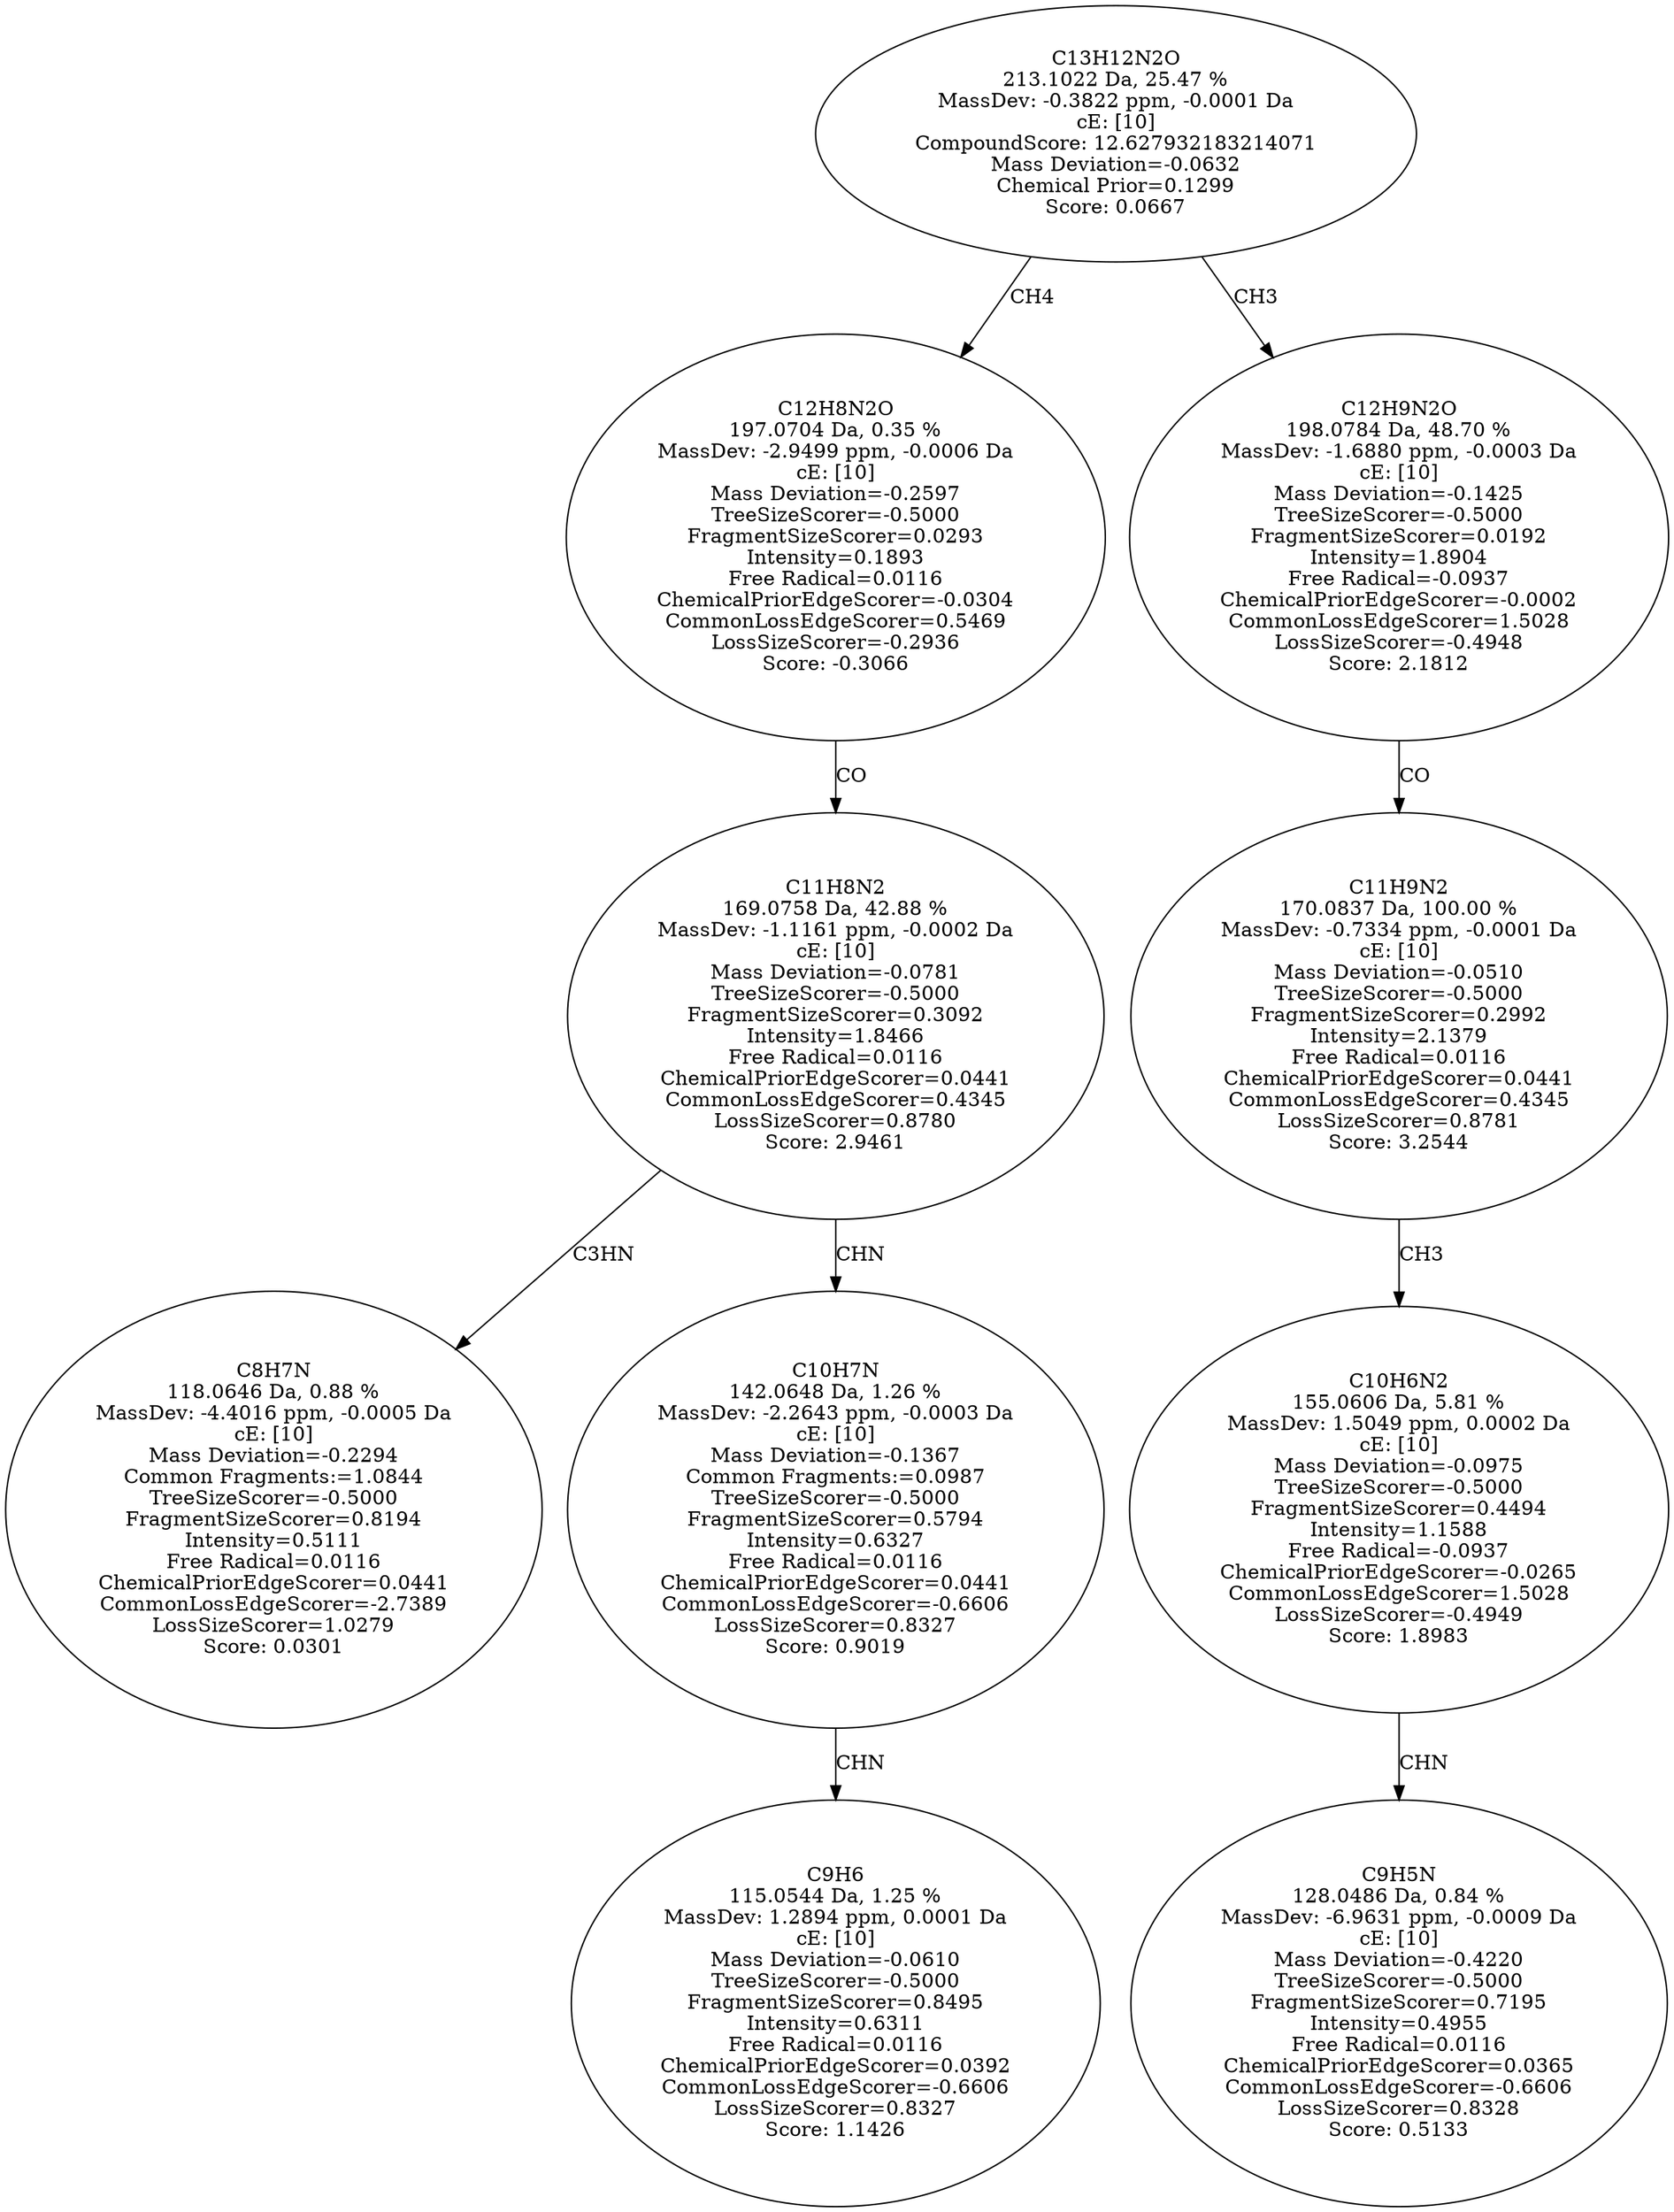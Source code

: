 strict digraph {
v1 [label="C8H7N\n118.0646 Da, 0.88 %\nMassDev: -4.4016 ppm, -0.0005 Da\ncE: [10]\nMass Deviation=-0.2294\nCommon Fragments:=1.0844\nTreeSizeScorer=-0.5000\nFragmentSizeScorer=0.8194\nIntensity=0.5111\nFree Radical=0.0116\nChemicalPriorEdgeScorer=0.0441\nCommonLossEdgeScorer=-2.7389\nLossSizeScorer=1.0279\nScore: 0.0301"];
v2 [label="C9H6\n115.0544 Da, 1.25 %\nMassDev: 1.2894 ppm, 0.0001 Da\ncE: [10]\nMass Deviation=-0.0610\nTreeSizeScorer=-0.5000\nFragmentSizeScorer=0.8495\nIntensity=0.6311\nFree Radical=0.0116\nChemicalPriorEdgeScorer=0.0392\nCommonLossEdgeScorer=-0.6606\nLossSizeScorer=0.8327\nScore: 1.1426"];
v3 [label="C10H7N\n142.0648 Da, 1.26 %\nMassDev: -2.2643 ppm, -0.0003 Da\ncE: [10]\nMass Deviation=-0.1367\nCommon Fragments:=0.0987\nTreeSizeScorer=-0.5000\nFragmentSizeScorer=0.5794\nIntensity=0.6327\nFree Radical=0.0116\nChemicalPriorEdgeScorer=0.0441\nCommonLossEdgeScorer=-0.6606\nLossSizeScorer=0.8327\nScore: 0.9019"];
v4 [label="C11H8N2\n169.0758 Da, 42.88 %\nMassDev: -1.1161 ppm, -0.0002 Da\ncE: [10]\nMass Deviation=-0.0781\nTreeSizeScorer=-0.5000\nFragmentSizeScorer=0.3092\nIntensity=1.8466\nFree Radical=0.0116\nChemicalPriorEdgeScorer=0.0441\nCommonLossEdgeScorer=0.4345\nLossSizeScorer=0.8780\nScore: 2.9461"];
v5 [label="C12H8N2O\n197.0704 Da, 0.35 %\nMassDev: -2.9499 ppm, -0.0006 Da\ncE: [10]\nMass Deviation=-0.2597\nTreeSizeScorer=-0.5000\nFragmentSizeScorer=0.0293\nIntensity=0.1893\nFree Radical=0.0116\nChemicalPriorEdgeScorer=-0.0304\nCommonLossEdgeScorer=0.5469\nLossSizeScorer=-0.2936\nScore: -0.3066"];
v6 [label="C9H5N\n128.0486 Da, 0.84 %\nMassDev: -6.9631 ppm, -0.0009 Da\ncE: [10]\nMass Deviation=-0.4220\nTreeSizeScorer=-0.5000\nFragmentSizeScorer=0.7195\nIntensity=0.4955\nFree Radical=0.0116\nChemicalPriorEdgeScorer=0.0365\nCommonLossEdgeScorer=-0.6606\nLossSizeScorer=0.8328\nScore: 0.5133"];
v7 [label="C10H6N2\n155.0606 Da, 5.81 %\nMassDev: 1.5049 ppm, 0.0002 Da\ncE: [10]\nMass Deviation=-0.0975\nTreeSizeScorer=-0.5000\nFragmentSizeScorer=0.4494\nIntensity=1.1588\nFree Radical=-0.0937\nChemicalPriorEdgeScorer=-0.0265\nCommonLossEdgeScorer=1.5028\nLossSizeScorer=-0.4949\nScore: 1.8983"];
v8 [label="C11H9N2\n170.0837 Da, 100.00 %\nMassDev: -0.7334 ppm, -0.0001 Da\ncE: [10]\nMass Deviation=-0.0510\nTreeSizeScorer=-0.5000\nFragmentSizeScorer=0.2992\nIntensity=2.1379\nFree Radical=0.0116\nChemicalPriorEdgeScorer=0.0441\nCommonLossEdgeScorer=0.4345\nLossSizeScorer=0.8781\nScore: 3.2544"];
v9 [label="C12H9N2O\n198.0784 Da, 48.70 %\nMassDev: -1.6880 ppm, -0.0003 Da\ncE: [10]\nMass Deviation=-0.1425\nTreeSizeScorer=-0.5000\nFragmentSizeScorer=0.0192\nIntensity=1.8904\nFree Radical=-0.0937\nChemicalPriorEdgeScorer=-0.0002\nCommonLossEdgeScorer=1.5028\nLossSizeScorer=-0.4948\nScore: 2.1812"];
v10 [label="C13H12N2O\n213.1022 Da, 25.47 %\nMassDev: -0.3822 ppm, -0.0001 Da\ncE: [10]\nCompoundScore: 12.627932183214071\nMass Deviation=-0.0632\nChemical Prior=0.1299\nScore: 0.0667"];
v4 -> v1 [label="C3HN"];
v3 -> v2 [label="CHN"];
v4 -> v3 [label="CHN"];
v5 -> v4 [label="CO"];
v10 -> v5 [label="CH4"];
v7 -> v6 [label="CHN"];
v8 -> v7 [label="CH3"];
v9 -> v8 [label="CO"];
v10 -> v9 [label="CH3"];
}
